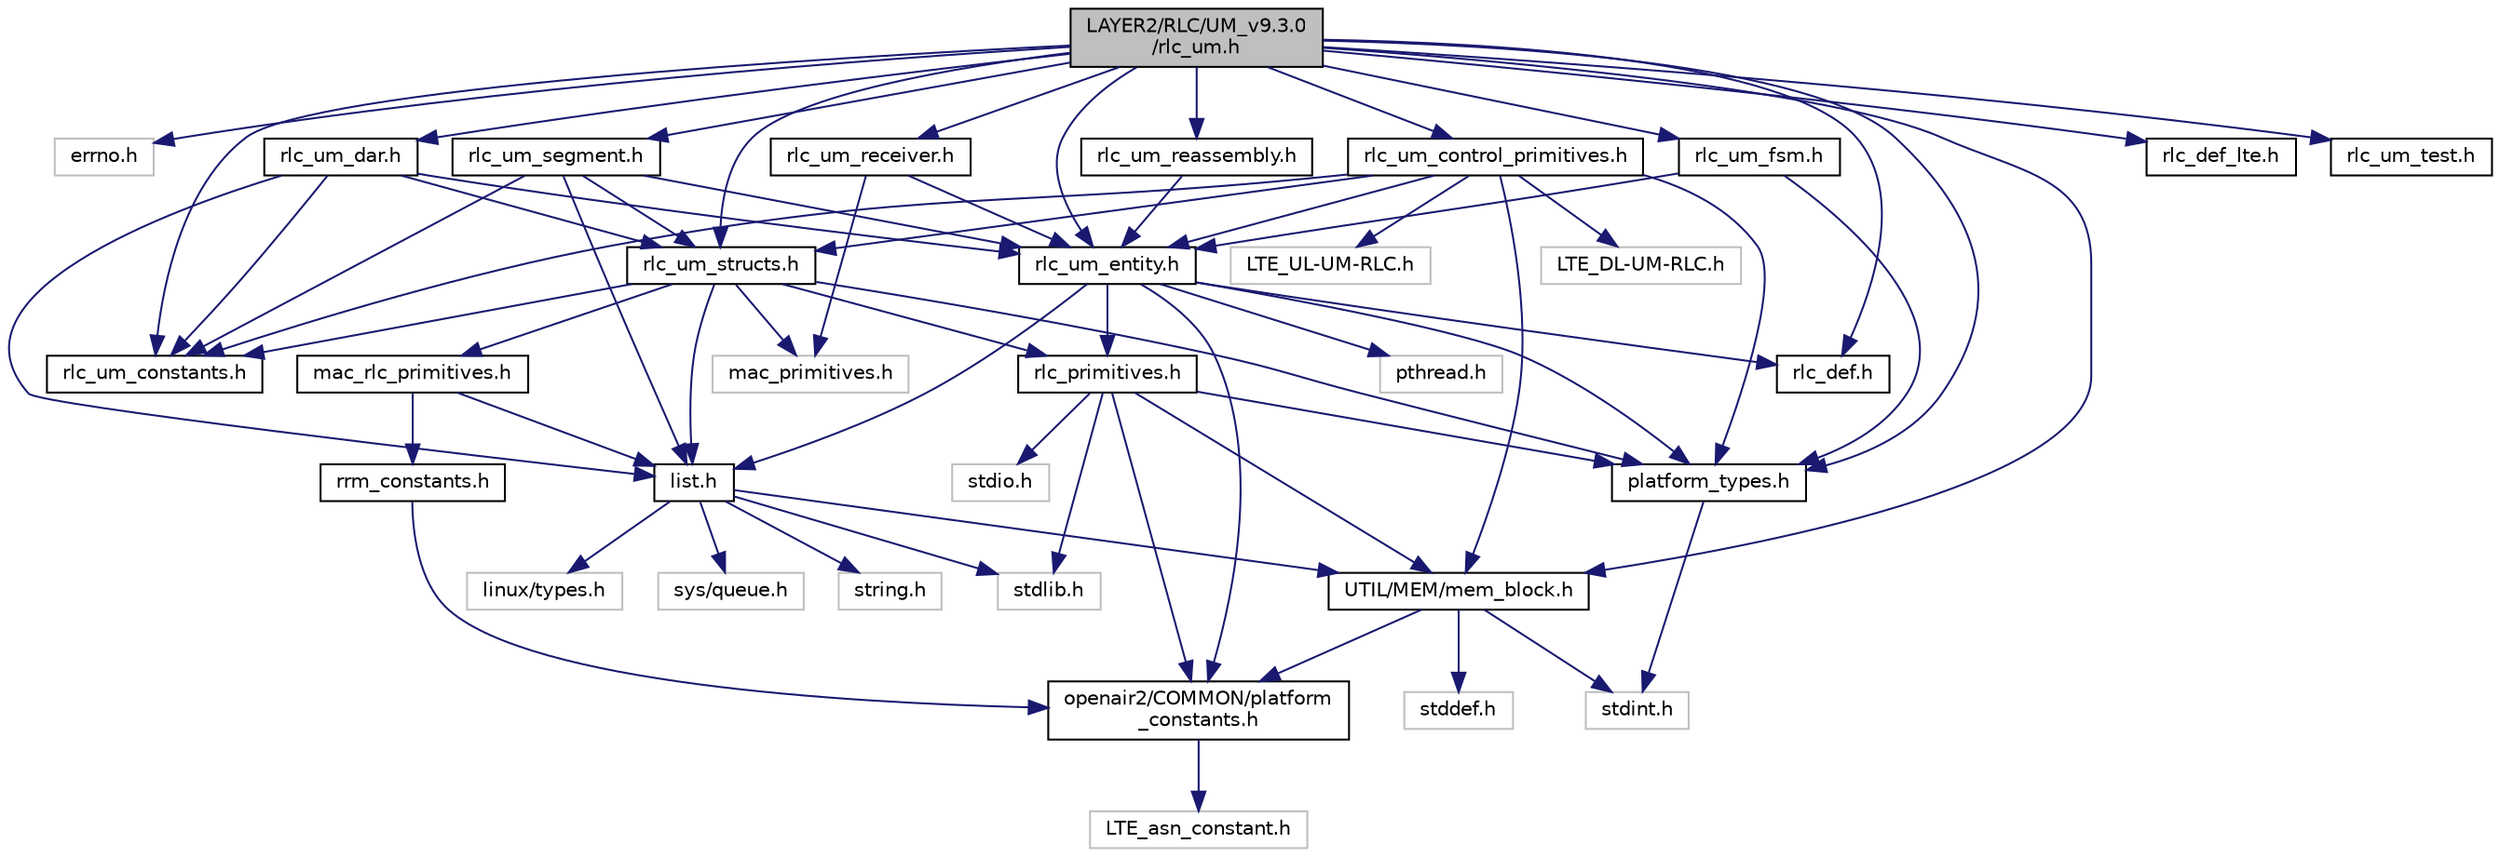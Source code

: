 digraph "LAYER2/RLC/UM_v9.3.0/rlc_um.h"
{
 // LATEX_PDF_SIZE
  edge [fontname="Helvetica",fontsize="10",labelfontname="Helvetica",labelfontsize="10"];
  node [fontname="Helvetica",fontsize="10",shape=record];
  Node1 [label="LAYER2/RLC/UM_v9.3.0\l/rlc_um.h",height=0.2,width=0.4,color="black", fillcolor="grey75", style="filled", fontcolor="black",tooltip="This file, and only this file must be included by code that interact with RLC UM layer."];
  Node1 -> Node2 [color="midnightblue",fontsize="10",style="solid",fontname="Helvetica"];
  Node2 [label="errno.h",height=0.2,width=0.4,color="grey75", fillcolor="white", style="filled",tooltip=" "];
  Node1 -> Node3 [color="midnightblue",fontsize="10",style="solid",fontname="Helvetica"];
  Node3 [label="platform_types.h",height=0.2,width=0.4,color="black", fillcolor="white", style="filled",URL="$platform__types_8h.html",tooltip=" "];
  Node3 -> Node4 [color="midnightblue",fontsize="10",style="solid",fontname="Helvetica"];
  Node4 [label="stdint.h",height=0.2,width=0.4,color="grey75", fillcolor="white", style="filled",tooltip=" "];
  Node1 -> Node5 [color="midnightblue",fontsize="10",style="solid",fontname="Helvetica"];
  Node5 [label="rlc_def.h",height=0.2,width=0.4,color="black", fillcolor="white", style="filled",URL="$rlc__def_8h.html",tooltip="This file contains constants for RLC internal use."];
  Node1 -> Node6 [color="midnightblue",fontsize="10",style="solid",fontname="Helvetica"];
  Node6 [label="rlc_def_lte.h",height=0.2,width=0.4,color="black", fillcolor="white", style="filled",URL="$rlc__def__lte_8h.html",tooltip="This file contains LTE constants for RLC internal use."];
  Node1 -> Node7 [color="midnightblue",fontsize="10",style="solid",fontname="Helvetica"];
  Node7 [label="rlc_um_constants.h",height=0.2,width=0.4,color="black", fillcolor="white", style="filled",URL="$rlc__um__constants_8h.html",tooltip="This file defines constant values used inside RLC UM."];
  Node1 -> Node8 [color="midnightblue",fontsize="10",style="solid",fontname="Helvetica"];
  Node8 [label="rlc_um_structs.h",height=0.2,width=0.4,color="black", fillcolor="white", style="filled",URL="$rlc__um__structs_8h.html",tooltip="This file defines structures used inside the RLC UM."];
  Node8 -> Node3 [color="midnightblue",fontsize="10",style="solid",fontname="Helvetica"];
  Node8 -> Node9 [color="midnightblue",fontsize="10",style="solid",fontname="Helvetica"];
  Node9 [label="list.h",height=0.2,width=0.4,color="black", fillcolor="white", style="filled",URL="$list_8h.html",tooltip=" "];
  Node9 -> Node10 [color="midnightblue",fontsize="10",style="solid",fontname="Helvetica"];
  Node10 [label="linux/types.h",height=0.2,width=0.4,color="grey75", fillcolor="white", style="filled",tooltip=" "];
  Node9 -> Node11 [color="midnightblue",fontsize="10",style="solid",fontname="Helvetica"];
  Node11 [label="stdlib.h",height=0.2,width=0.4,color="grey75", fillcolor="white", style="filled",tooltip=" "];
  Node9 -> Node12 [color="midnightblue",fontsize="10",style="solid",fontname="Helvetica"];
  Node12 [label="sys/queue.h",height=0.2,width=0.4,color="grey75", fillcolor="white", style="filled",tooltip=" "];
  Node9 -> Node13 [color="midnightblue",fontsize="10",style="solid",fontname="Helvetica"];
  Node13 [label="string.h",height=0.2,width=0.4,color="grey75", fillcolor="white", style="filled",tooltip=" "];
  Node9 -> Node14 [color="midnightblue",fontsize="10",style="solid",fontname="Helvetica"];
  Node14 [label="UTIL/MEM/mem_block.h",height=0.2,width=0.4,color="black", fillcolor="white", style="filled",URL="$mem__block_8h.html",tooltip=" "];
  Node14 -> Node4 [color="midnightblue",fontsize="10",style="solid",fontname="Helvetica"];
  Node14 -> Node15 [color="midnightblue",fontsize="10",style="solid",fontname="Helvetica"];
  Node15 [label="stddef.h",height=0.2,width=0.4,color="grey75", fillcolor="white", style="filled",tooltip=" "];
  Node14 -> Node16 [color="midnightblue",fontsize="10",style="solid",fontname="Helvetica"];
  Node16 [label="openair2/COMMON/platform\l_constants.h",height=0.2,width=0.4,color="black", fillcolor="white", style="filled",URL="$platform__constants_8h.html",tooltip=" "];
  Node16 -> Node17 [color="midnightblue",fontsize="10",style="solid",fontname="Helvetica"];
  Node17 [label="LTE_asn_constant.h",height=0.2,width=0.4,color="grey75", fillcolor="white", style="filled",tooltip=" "];
  Node8 -> Node7 [color="midnightblue",fontsize="10",style="solid",fontname="Helvetica"];
  Node8 -> Node18 [color="midnightblue",fontsize="10",style="solid",fontname="Helvetica"];
  Node18 [label="mac_primitives.h",height=0.2,width=0.4,color="grey75", fillcolor="white", style="filled",tooltip=" "];
  Node8 -> Node19 [color="midnightblue",fontsize="10",style="solid",fontname="Helvetica"];
  Node19 [label="rlc_primitives.h",height=0.2,width=0.4,color="black", fillcolor="white", style="filled",URL="$rlc__primitives_8h.html",tooltip="This file contains constants definition for RLC primitives."];
  Node19 -> Node20 [color="midnightblue",fontsize="10",style="solid",fontname="Helvetica"];
  Node20 [label="stdio.h",height=0.2,width=0.4,color="grey75", fillcolor="white", style="filled",tooltip=" "];
  Node19 -> Node11 [color="midnightblue",fontsize="10",style="solid",fontname="Helvetica"];
  Node19 -> Node3 [color="midnightblue",fontsize="10",style="solid",fontname="Helvetica"];
  Node19 -> Node16 [color="midnightblue",fontsize="10",style="solid",fontname="Helvetica"];
  Node19 -> Node14 [color="midnightblue",fontsize="10",style="solid",fontname="Helvetica"];
  Node8 -> Node21 [color="midnightblue",fontsize="10",style="solid",fontname="Helvetica"];
  Node21 [label="mac_rlc_primitives.h",height=0.2,width=0.4,color="black", fillcolor="white", style="filled",URL="$mac__rlc__primitives_8h.html",tooltip=" "];
  Node21 -> Node9 [color="midnightblue",fontsize="10",style="solid",fontname="Helvetica"];
  Node21 -> Node22 [color="midnightblue",fontsize="10",style="solid",fontname="Helvetica"];
  Node22 [label="rrm_constants.h",height=0.2,width=0.4,color="black", fillcolor="white", style="filled",URL="$rrm__constants_8h.html",tooltip=" "];
  Node22 -> Node16 [color="midnightblue",fontsize="10",style="solid",fontname="Helvetica"];
  Node1 -> Node23 [color="midnightblue",fontsize="10",style="solid",fontname="Helvetica"];
  Node23 [label="rlc_um_entity.h",height=0.2,width=0.4,color="black", fillcolor="white", style="filled",URL="$rlc__um__entity_8h.html",tooltip="This file defines the RLC UM variables stored in a struct called rlc_um_entity_t."];
  Node23 -> Node24 [color="midnightblue",fontsize="10",style="solid",fontname="Helvetica"];
  Node24 [label="pthread.h",height=0.2,width=0.4,color="grey75", fillcolor="white", style="filled",tooltip=" "];
  Node23 -> Node3 [color="midnightblue",fontsize="10",style="solid",fontname="Helvetica"];
  Node23 -> Node16 [color="midnightblue",fontsize="10",style="solid",fontname="Helvetica"];
  Node23 -> Node9 [color="midnightblue",fontsize="10",style="solid",fontname="Helvetica"];
  Node23 -> Node19 [color="midnightblue",fontsize="10",style="solid",fontname="Helvetica"];
  Node23 -> Node5 [color="midnightblue",fontsize="10",style="solid",fontname="Helvetica"];
  Node1 -> Node14 [color="midnightblue",fontsize="10",style="solid",fontname="Helvetica"];
  Node1 -> Node25 [color="midnightblue",fontsize="10",style="solid",fontname="Helvetica"];
  Node25 [label="rlc_um_control_primitives.h",height=0.2,width=0.4,color="black", fillcolor="white", style="filled",URL="$rlc__um__control__primitives_8h.html",tooltip="This file defines the prototypes of the functions dealing with the control primitives and initializat..."];
  Node25 -> Node23 [color="midnightblue",fontsize="10",style="solid",fontname="Helvetica"];
  Node25 -> Node14 [color="midnightblue",fontsize="10",style="solid",fontname="Helvetica"];
  Node25 -> Node8 [color="midnightblue",fontsize="10",style="solid",fontname="Helvetica"];
  Node25 -> Node7 [color="midnightblue",fontsize="10",style="solid",fontname="Helvetica"];
  Node25 -> Node3 [color="midnightblue",fontsize="10",style="solid",fontname="Helvetica"];
  Node25 -> Node26 [color="midnightblue",fontsize="10",style="solid",fontname="Helvetica"];
  Node26 [label="LTE_DL-UM-RLC.h",height=0.2,width=0.4,color="grey75", fillcolor="white", style="filled",tooltip=" "];
  Node25 -> Node27 [color="midnightblue",fontsize="10",style="solid",fontname="Helvetica"];
  Node27 [label="LTE_UL-UM-RLC.h",height=0.2,width=0.4,color="grey75", fillcolor="white", style="filled",tooltip=" "];
  Node1 -> Node28 [color="midnightblue",fontsize="10",style="solid",fontname="Helvetica"];
  Node28 [label="rlc_um_dar.h",height=0.2,width=0.4,color="black", fillcolor="white", style="filled",URL="$rlc__um__dar_8h.html",tooltip="This file defines the prototypes of the functions dealing with the reassembly buffer."];
  Node28 -> Node23 [color="midnightblue",fontsize="10",style="solid",fontname="Helvetica"];
  Node28 -> Node8 [color="midnightblue",fontsize="10",style="solid",fontname="Helvetica"];
  Node28 -> Node7 [color="midnightblue",fontsize="10",style="solid",fontname="Helvetica"];
  Node28 -> Node9 [color="midnightblue",fontsize="10",style="solid",fontname="Helvetica"];
  Node1 -> Node29 [color="midnightblue",fontsize="10",style="solid",fontname="Helvetica"];
  Node29 [label="rlc_um_fsm.h",height=0.2,width=0.4,color="black", fillcolor="white", style="filled",URL="$rlc__um__fsm_8h.html",tooltip="This file defines the prototypes of the functions dealing with the finite state machine of the RLC UM..."];
  Node29 -> Node3 [color="midnightblue",fontsize="10",style="solid",fontname="Helvetica"];
  Node29 -> Node23 [color="midnightblue",fontsize="10",style="solid",fontname="Helvetica"];
  Node1 -> Node30 [color="midnightblue",fontsize="10",style="solid",fontname="Helvetica"];
  Node30 [label="rlc_um_reassembly.h",height=0.2,width=0.4,color="black", fillcolor="white", style="filled",URL="$rlc__um__reassembly_8h.html",tooltip="This file defines the prototypes of the functions dealing with the reassembly of segments."];
  Node30 -> Node23 [color="midnightblue",fontsize="10",style="solid",fontname="Helvetica"];
  Node1 -> Node31 [color="midnightblue",fontsize="10",style="solid",fontname="Helvetica"];
  Node31 [label="rlc_um_receiver.h",height=0.2,width=0.4,color="black", fillcolor="white", style="filled",URL="$rlc__um__receiver_8h.html",tooltip="This file defines the prototypes of the functions dealing with the first stage of the receiving proce..."];
  Node31 -> Node23 [color="midnightblue",fontsize="10",style="solid",fontname="Helvetica"];
  Node31 -> Node18 [color="midnightblue",fontsize="10",style="solid",fontname="Helvetica"];
  Node1 -> Node32 [color="midnightblue",fontsize="10",style="solid",fontname="Helvetica"];
  Node32 [label="rlc_um_segment.h",height=0.2,width=0.4,color="black", fillcolor="white", style="filled",URL="$rlc__um__segment_8h.html",tooltip="This file defines the prototypes of the functions dealing with the segmentation of PDCP SDUs."];
  Node32 -> Node23 [color="midnightblue",fontsize="10",style="solid",fontname="Helvetica"];
  Node32 -> Node8 [color="midnightblue",fontsize="10",style="solid",fontname="Helvetica"];
  Node32 -> Node7 [color="midnightblue",fontsize="10",style="solid",fontname="Helvetica"];
  Node32 -> Node9 [color="midnightblue",fontsize="10",style="solid",fontname="Helvetica"];
  Node1 -> Node33 [color="midnightblue",fontsize="10",style="solid",fontname="Helvetica"];
  Node33 [label="rlc_um_test.h",height=0.2,width=0.4,color="black", fillcolor="white", style="filled",URL="$rlc__um__test_8h.html",tooltip=" "];
}
